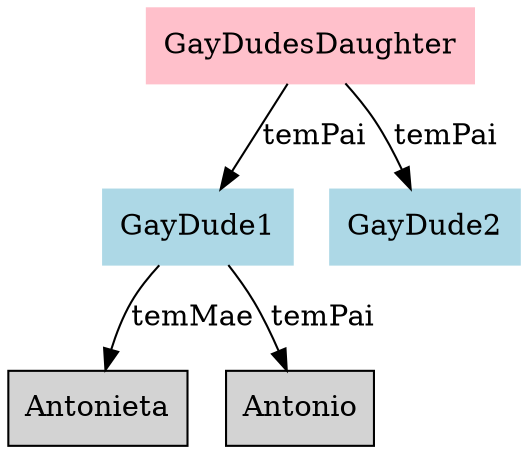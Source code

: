 digraph Family
{
    node [shape=box,style=filled];
    GayDudesDaughter [color=pink];
    GayDudesDaughter -> GayDude1 [label="temPai"];
    GayDudesDaughter -> GayDude2 [label="temPai"];
    GayDude2 [color=lightblue];
    GayDude1 [color=lightblue];
    GayDude1 -> Antonieta [label="temMae"];
    GayDude1 -> Antonio [label="temPai"];
}